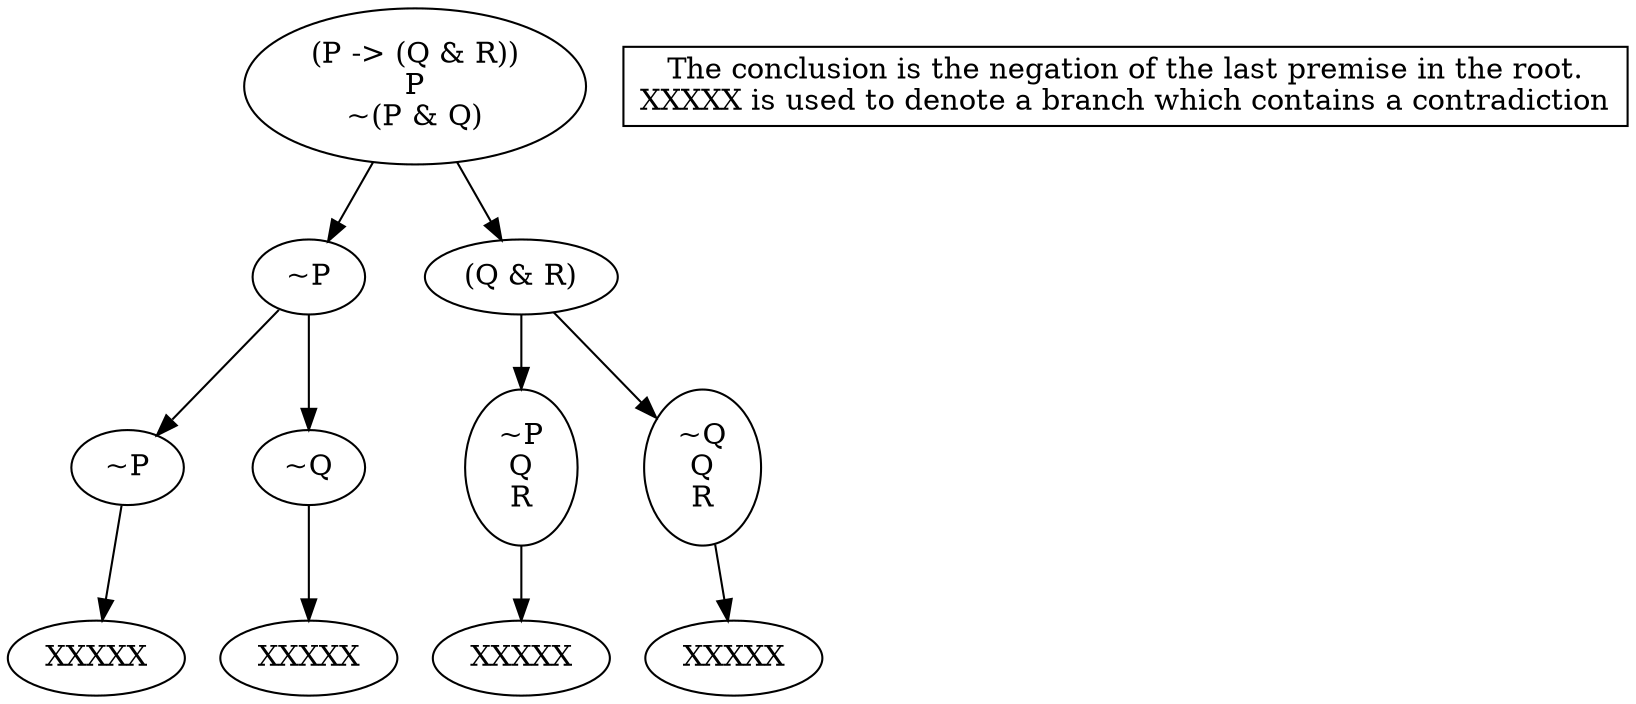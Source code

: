 digraph proof {
	1 -> 2 ;
	1 -> 3 ;
	2 -> 4 ;
	2 -> 5 ;
	4 -> 9 ;
	5 -> 10 ;
	3 -> 6 ;
	3 -> 7 ;
	6 -> 11 ;
	7 -> 12 ;

1 [label="(P -> (Q & R))\nP\n~(P & Q)\n"];
2 [label="~P\n"];
4 [label="~P\n"];
9 [label=XXXXX];
5 [label="~Q\n"];
10 [label=XXXXX];
3 [label="(Q & R)\n"];
6 [label="~P\nQ\nR\n"];
11 [label=XXXXX];
7 [label="~Q\nQ\nR\n"];
12 [label=XXXXX];
INFO_NODE [label="The conclusion is the negation of the last premise in the root.
XXXXX is used to denote a branch which contains a contradiction" shape=box]
}

